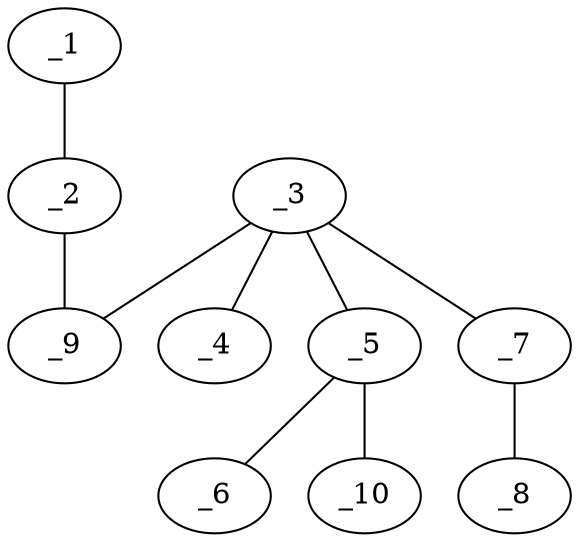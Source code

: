 graph molid629718 {
	_1	 [charge=0,
		chem=1,
		symbol="C  ",
		x=2,
		y="0.183"];
	_2	 [charge=0,
		chem=1,
		symbol="C  ",
		x="2.866",
		y="-0.317"];
	_1 -- _2	 [valence=3];
	_9	 [charge=0,
		chem=1,
		symbol="C  ",
		x="3.7321",
		y="-0.817"];
	_2 -- _9	 [valence=1];
	_3	 [charge=0,
		chem=1,
		symbol="C  ",
		x="4.5981",
		y="-0.317"];
	_4	 [charge=0,
		chem=4,
		symbol="N  ",
		x="5.0981",
		y="-1.183"];
	_3 -- _4	 [valence=1];
	_5	 [charge=0,
		chem=1,
		symbol="C  ",
		x="5.4641",
		y="0.183"];
	_3 -- _5	 [valence=1];
	_7	 [charge=0,
		chem=1,
		symbol="C  ",
		x="4.0981",
		y="0.549"];
	_3 -- _7	 [valence=1];
	_3 -- _9	 [valence=1];
	_6	 [charge=0,
		chem=2,
		symbol="O  ",
		x="6.3301",
		y="-0.317"];
	_5 -- _6	 [valence=2];
	_10	 [charge=0,
		chem=2,
		symbol="O  ",
		x="5.4641",
		y="1.183"];
	_5 -- _10	 [valence=1];
	_8	 [charge=0,
		chem=2,
		symbol="O  ",
		x="3.0981",
		y="0.549"];
	_7 -- _8	 [valence=1];
}

